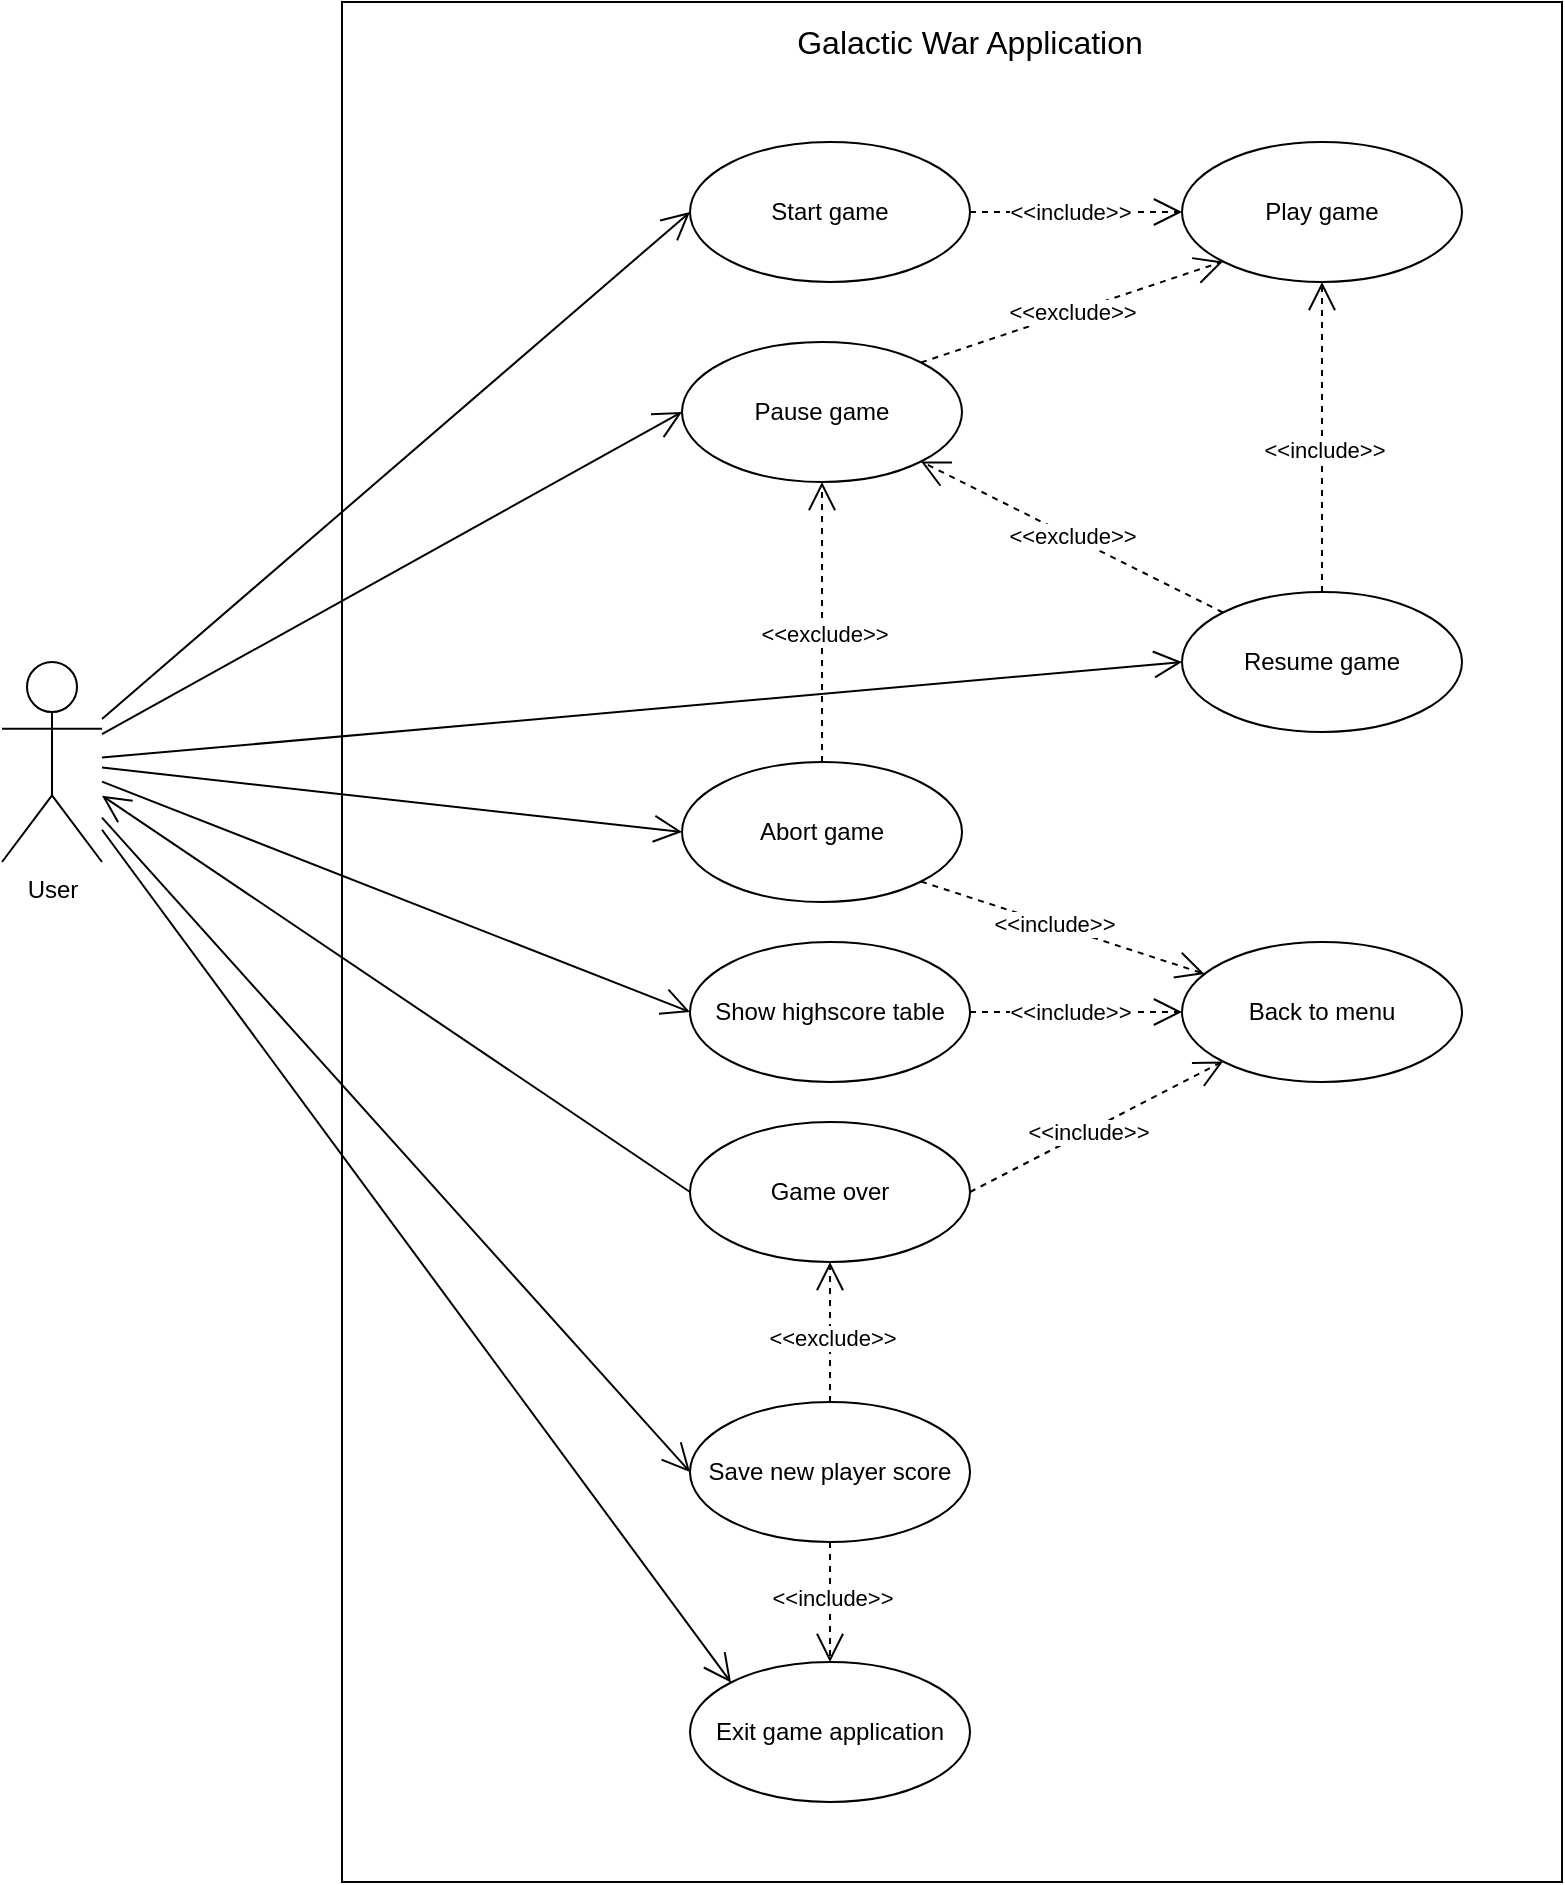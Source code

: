 <mxfile version="12.9.3" type="device"><diagram id="OFNCjv3M_vU0Cnj-4Xob" name="Page-1"><mxGraphModel dx="1022" dy="497" grid="1" gridSize="10" guides="1" tooltips="1" connect="1" arrows="1" fold="1" page="1" pageScale="1" pageWidth="827" pageHeight="1169" math="0" shadow="0"><root><mxCell id="0"/><mxCell id="1" parent="0"/><mxCell id="hmJ5x-_wfvUp_eUZU1uf-42" value="" style="rounded=0;whiteSpace=wrap;html=1;fillColor=none;" parent="1" vertex="1"><mxGeometry x="190" y="100" width="610" height="940" as="geometry"/></mxCell><mxCell id="hmJ5x-_wfvUp_eUZU1uf-2" value="Galactic War Application" style="text;html=1;strokeColor=none;fillColor=none;align=center;verticalAlign=middle;whiteSpace=wrap;rounded=0;fontSize=16;" parent="1" vertex="1"><mxGeometry x="399" y="110" width="210" height="20" as="geometry"/></mxCell><mxCell id="hmJ5x-_wfvUp_eUZU1uf-3" value="User" style="shape=umlActor;verticalLabelPosition=bottom;labelBackgroundColor=#ffffff;verticalAlign=top;html=1;outlineConnect=0;fillColor=none;" parent="1" vertex="1"><mxGeometry x="20" y="430" width="50" height="100" as="geometry"/></mxCell><mxCell id="hmJ5x-_wfvUp_eUZU1uf-7" value="Start game" style="ellipse;whiteSpace=wrap;html=1;fillColor=none;" parent="1" vertex="1"><mxGeometry x="364" y="170" width="140" height="70" as="geometry"/></mxCell><mxCell id="hmJ5x-_wfvUp_eUZU1uf-10" value="" style="endArrow=open;endFill=1;endSize=12;html=1;entryX=0;entryY=0.5;entryDx=0;entryDy=0;" parent="1" source="hmJ5x-_wfvUp_eUZU1uf-3" target="hmJ5x-_wfvUp_eUZU1uf-7" edge="1"><mxGeometry width="160" relative="1" as="geometry"><mxPoint x="240" y="240" as="sourcePoint"/><mxPoint x="400" y="240" as="targetPoint"/></mxGeometry></mxCell><mxCell id="hmJ5x-_wfvUp_eUZU1uf-11" value="Pause game" style="ellipse;whiteSpace=wrap;html=1;fillColor=none;" parent="1" vertex="1"><mxGeometry x="360" y="270" width="140" height="70" as="geometry"/></mxCell><mxCell id="hmJ5x-_wfvUp_eUZU1uf-12" value="" style="endArrow=open;endFill=1;endSize=12;html=1;entryX=0;entryY=0.5;entryDx=0;entryDy=0;" parent="1" source="hmJ5x-_wfvUp_eUZU1uf-3" target="hmJ5x-_wfvUp_eUZU1uf-11" edge="1"><mxGeometry width="160" relative="1" as="geometry"><mxPoint x="350" y="290" as="sourcePoint"/><mxPoint x="510" y="290" as="targetPoint"/></mxGeometry></mxCell><mxCell id="hmJ5x-_wfvUp_eUZU1uf-13" value="Resume game" style="ellipse;whiteSpace=wrap;html=1;fillColor=none;" parent="1" vertex="1"><mxGeometry x="610" y="395" width="140" height="70" as="geometry"/></mxCell><mxCell id="hmJ5x-_wfvUp_eUZU1uf-14" value="" style="endArrow=open;endFill=1;endSize=12;html=1;entryX=0;entryY=0.5;entryDx=0;entryDy=0;" parent="1" source="hmJ5x-_wfvUp_eUZU1uf-3" target="hmJ5x-_wfvUp_eUZU1uf-13" edge="1"><mxGeometry width="160" relative="1" as="geometry"><mxPoint x="350" y="390" as="sourcePoint"/><mxPoint x="510" y="390" as="targetPoint"/></mxGeometry></mxCell><mxCell id="hmJ5x-_wfvUp_eUZU1uf-15" value="Game over" style="ellipse;whiteSpace=wrap;html=1;fillColor=none;" parent="1" vertex="1"><mxGeometry x="364" y="660" width="140" height="70" as="geometry"/></mxCell><mxCell id="hmJ5x-_wfvUp_eUZU1uf-16" value="" style="endArrow=open;endFill=1;endSize=12;html=1;exitX=0;exitY=0.5;exitDx=0;exitDy=0;" parent="1" source="hmJ5x-_wfvUp_eUZU1uf-15" target="hmJ5x-_wfvUp_eUZU1uf-3" edge="1"><mxGeometry width="160" relative="1" as="geometry"><mxPoint x="310" y="480" as="sourcePoint"/><mxPoint x="470" y="480" as="targetPoint"/></mxGeometry></mxCell><mxCell id="hmJ5x-_wfvUp_eUZU1uf-18" value="&amp;lt;&amp;lt;exclude&amp;gt;&amp;gt;" style="endArrow=open;endSize=12;dashed=1;html=1;entryX=0;entryY=1;entryDx=0;entryDy=0;exitX=1;exitY=0;exitDx=0;exitDy=0;" parent="1" source="hmJ5x-_wfvUp_eUZU1uf-11" target="hmJ5x-_wfvUp_eUZU1uf-29" edge="1"><mxGeometry width="160" relative="1" as="geometry"><mxPoint x="440" y="300" as="sourcePoint"/><mxPoint x="550" y="490" as="targetPoint"/></mxGeometry></mxCell><mxCell id="hmJ5x-_wfvUp_eUZU1uf-20" value="Abort game" style="ellipse;whiteSpace=wrap;html=1;fillColor=none;" parent="1" vertex="1"><mxGeometry x="360" y="480" width="140" height="70" as="geometry"/></mxCell><mxCell id="hmJ5x-_wfvUp_eUZU1uf-21" value="" style="endArrow=open;endFill=1;endSize=12;html=1;entryX=0;entryY=0.5;entryDx=0;entryDy=0;" parent="1" source="hmJ5x-_wfvUp_eUZU1uf-3" target="hmJ5x-_wfvUp_eUZU1uf-20" edge="1"><mxGeometry width="160" relative="1" as="geometry"><mxPoint x="170" y="372.532" as="sourcePoint"/><mxPoint x="540" y="435" as="targetPoint"/></mxGeometry></mxCell><mxCell id="hmJ5x-_wfvUp_eUZU1uf-22" value="&amp;lt;&amp;lt;exclude&amp;gt;&amp;gt;" style="endArrow=open;endSize=12;dashed=1;html=1;entryX=0.5;entryY=1;entryDx=0;entryDy=0;exitX=0.5;exitY=0;exitDx=0;exitDy=0;" parent="1" source="hmJ5x-_wfvUp_eUZU1uf-20" target="hmJ5x-_wfvUp_eUZU1uf-11" edge="1"><mxGeometry x="-0.08" width="160" relative="1" as="geometry"><mxPoint x="576" y="340" as="sourcePoint"/><mxPoint x="570" y="280" as="targetPoint"/><mxPoint x="1" as="offset"/></mxGeometry></mxCell><mxCell id="hmJ5x-_wfvUp_eUZU1uf-23" value="&amp;lt;&amp;lt;exclude&amp;gt;&amp;gt;" style="endArrow=open;endSize=12;dashed=1;html=1;entryX=1;entryY=1;entryDx=0;entryDy=0;exitX=0;exitY=0;exitDx=0;exitDy=0;" parent="1" source="hmJ5x-_wfvUp_eUZU1uf-13" target="hmJ5x-_wfvUp_eUZU1uf-11" edge="1"><mxGeometry width="160" relative="1" as="geometry"><mxPoint x="620" y="365" as="sourcePoint"/><mxPoint x="540" y="310" as="targetPoint"/></mxGeometry></mxCell><mxCell id="hmJ5x-_wfvUp_eUZU1uf-24" value="Back to menu" style="ellipse;whiteSpace=wrap;html=1;fillColor=none;" parent="1" vertex="1"><mxGeometry x="610" y="570" width="140" height="70" as="geometry"/></mxCell><mxCell id="hmJ5x-_wfvUp_eUZU1uf-25" value="Save new player score" style="ellipse;whiteSpace=wrap;html=1;fillColor=none;" parent="1" vertex="1"><mxGeometry x="364" y="800" width="140" height="70" as="geometry"/></mxCell><mxCell id="hmJ5x-_wfvUp_eUZU1uf-26" value="&amp;lt;&amp;lt;exclude&amp;gt;&amp;gt;" style="endArrow=open;endSize=12;dashed=1;html=1;entryX=0.5;entryY=1;entryDx=0;entryDy=0;exitX=0.5;exitY=0;exitDx=0;exitDy=0;" parent="1" source="hmJ5x-_wfvUp_eUZU1uf-25" target="hmJ5x-_wfvUp_eUZU1uf-15" edge="1"><mxGeometry x="-0.08" width="160" relative="1" as="geometry"><mxPoint x="570.503" y="250.251" as="sourcePoint"/><mxPoint x="460" y="120" as="targetPoint"/><mxPoint x="1" as="offset"/></mxGeometry></mxCell><mxCell id="hmJ5x-_wfvUp_eUZU1uf-27" value="&amp;lt;&amp;lt;include&amp;gt;&amp;gt;" style="endArrow=open;endSize=12;dashed=1;html=1;entryX=0;entryY=1;entryDx=0;entryDy=0;exitX=1;exitY=0.5;exitDx=0;exitDy=0;" parent="1" source="hmJ5x-_wfvUp_eUZU1uf-15" target="hmJ5x-_wfvUp_eUZU1uf-24" edge="1"><mxGeometry x="-0.08" width="160" relative="1" as="geometry"><mxPoint x="440" y="490" as="sourcePoint"/><mxPoint x="440" y="430" as="targetPoint"/><mxPoint x="1" as="offset"/></mxGeometry></mxCell><mxCell id="hmJ5x-_wfvUp_eUZU1uf-28" value="&amp;lt;&amp;lt;include&amp;gt;&amp;gt;" style="endArrow=open;endSize=12;dashed=1;html=1;exitX=1;exitY=1;exitDx=0;exitDy=0;" parent="1" source="hmJ5x-_wfvUp_eUZU1uf-20" target="hmJ5x-_wfvUp_eUZU1uf-24" edge="1"><mxGeometry x="-0.08" width="160" relative="1" as="geometry"><mxPoint x="500" y="655" as="sourcePoint"/><mxPoint x="580" y="655" as="targetPoint"/><mxPoint x="1" as="offset"/></mxGeometry></mxCell><mxCell id="hmJ5x-_wfvUp_eUZU1uf-29" value="Play game" style="ellipse;whiteSpace=wrap;html=1;fillColor=none;" parent="1" vertex="1"><mxGeometry x="610" y="170" width="140" height="70" as="geometry"/></mxCell><mxCell id="hmJ5x-_wfvUp_eUZU1uf-30" value="&amp;lt;&amp;lt;include&amp;gt;&amp;gt;" style="endArrow=open;endSize=12;dashed=1;html=1;exitX=1;exitY=0.5;exitDx=0;exitDy=0;entryX=0;entryY=0.5;entryDx=0;entryDy=0;" parent="1" source="hmJ5x-_wfvUp_eUZU1uf-7" target="hmJ5x-_wfvUp_eUZU1uf-29" edge="1"><mxGeometry x="-0.08" width="160" relative="1" as="geometry"><mxPoint x="530" y="210" as="sourcePoint"/><mxPoint x="553.839" y="260.946" as="targetPoint"/><mxPoint x="1" as="offset"/></mxGeometry></mxCell><mxCell id="hmJ5x-_wfvUp_eUZU1uf-33" value="Show highscore table" style="ellipse;whiteSpace=wrap;html=1;fillColor=none;" parent="1" vertex="1"><mxGeometry x="364" y="570" width="140" height="70" as="geometry"/></mxCell><mxCell id="hmJ5x-_wfvUp_eUZU1uf-34" value="" style="endArrow=open;endFill=1;endSize=12;html=1;entryX=0;entryY=0.5;entryDx=0;entryDy=0;" parent="1" source="hmJ5x-_wfvUp_eUZU1uf-3" target="hmJ5x-_wfvUp_eUZU1uf-33" edge="1"><mxGeometry width="160" relative="1" as="geometry"><mxPoint x="170" y="366.163" as="sourcePoint"/><mxPoint x="370" y="315" as="targetPoint"/></mxGeometry></mxCell><mxCell id="hmJ5x-_wfvUp_eUZU1uf-35" value="&amp;lt;&amp;lt;include&amp;gt;&amp;gt;" style="endArrow=open;endSize=12;dashed=1;html=1;entryX=0;entryY=0.5;entryDx=0;entryDy=0;exitX=1;exitY=0.5;exitDx=0;exitDy=0;" parent="1" source="hmJ5x-_wfvUp_eUZU1uf-33" target="hmJ5x-_wfvUp_eUZU1uf-24" edge="1"><mxGeometry x="-0.08" width="160" relative="1" as="geometry"><mxPoint x="510" y="395" as="sourcePoint"/><mxPoint x="590.0" y="395" as="targetPoint"/><mxPoint x="1" as="offset"/></mxGeometry></mxCell><mxCell id="hmJ5x-_wfvUp_eUZU1uf-37" value="&amp;lt;&amp;lt;include&amp;gt;&amp;gt;" style="endArrow=open;endSize=12;dashed=1;html=1;exitX=0.5;exitY=0;exitDx=0;exitDy=0;entryX=0.5;entryY=1;entryDx=0;entryDy=0;" parent="1" source="hmJ5x-_wfvUp_eUZU1uf-13" target="hmJ5x-_wfvUp_eUZU1uf-29" edge="1"><mxGeometry x="-0.08" width="160" relative="1" as="geometry"><mxPoint x="514.0" y="215" as="sourcePoint"/><mxPoint x="595" y="215" as="targetPoint"/><mxPoint x="1" as="offset"/></mxGeometry></mxCell><mxCell id="hmJ5x-_wfvUp_eUZU1uf-38" value="" style="endArrow=open;endFill=1;endSize=12;html=1;entryX=0;entryY=0.5;entryDx=0;entryDy=0;" parent="1" source="hmJ5x-_wfvUp_eUZU1uf-3" target="hmJ5x-_wfvUp_eUZU1uf-25" edge="1"><mxGeometry width="160" relative="1" as="geometry"><mxPoint x="160" y="417.667" as="sourcePoint"/><mxPoint x="370" y="525" as="targetPoint"/></mxGeometry></mxCell><mxCell id="hmJ5x-_wfvUp_eUZU1uf-39" value="Exit game application" style="ellipse;whiteSpace=wrap;html=1;fillColor=none;" parent="1" vertex="1"><mxGeometry x="364" y="930" width="140" height="70" as="geometry"/></mxCell><mxCell id="hmJ5x-_wfvUp_eUZU1uf-40" value="" style="endArrow=open;endFill=1;endSize=12;html=1;entryX=0;entryY=0;entryDx=0;entryDy=0;" parent="1" source="hmJ5x-_wfvUp_eUZU1uf-3" target="hmJ5x-_wfvUp_eUZU1uf-39" edge="1"><mxGeometry width="160" relative="1" as="geometry"><mxPoint x="50" y="487.687" as="sourcePoint"/><mxPoint x="370" y="865" as="targetPoint"/></mxGeometry></mxCell><mxCell id="hmJ5x-_wfvUp_eUZU1uf-41" value="&amp;lt;&amp;lt;include&amp;gt;&amp;gt;" style="endArrow=open;endSize=12;dashed=1;html=1;entryX=0.5;entryY=0;entryDx=0;entryDy=0;exitX=0.5;exitY=1;exitDx=0;exitDy=0;" parent="1" source="hmJ5x-_wfvUp_eUZU1uf-25" target="hmJ5x-_wfvUp_eUZU1uf-39" edge="1"><mxGeometry x="-0.08" width="160" relative="1" as="geometry"><mxPoint x="510" y="625" as="sourcePoint"/><mxPoint x="619.995" y="419.492" as="targetPoint"/><mxPoint x="1" as="offset"/></mxGeometry></mxCell></root></mxGraphModel></diagram></mxfile>